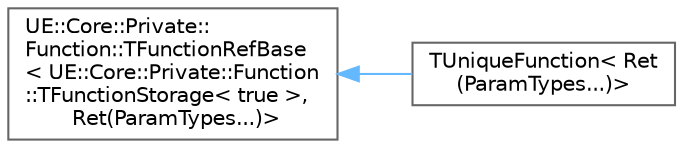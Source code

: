 digraph "Graphical Class Hierarchy"
{
 // INTERACTIVE_SVG=YES
 // LATEX_PDF_SIZE
  bgcolor="transparent";
  edge [fontname=Helvetica,fontsize=10,labelfontname=Helvetica,labelfontsize=10];
  node [fontname=Helvetica,fontsize=10,shape=box,height=0.2,width=0.4];
  rankdir="LR";
  Node0 [id="Node000000",label="UE::Core::Private::\lFunction::TFunctionRefBase\l\< UE::Core::Private::Function\l::TFunctionStorage\< true \>,\l Ret(ParamTypes...)\>",height=0.2,width=0.4,color="grey40", fillcolor="white", style="filled",URL="$da/d87/structUE_1_1Core_1_1Private_1_1Function_1_1TFunctionRefBase.html",tooltip=" "];
  Node0 -> Node1 [id="edge9051_Node000000_Node000001",dir="back",color="steelblue1",style="solid",tooltip=" "];
  Node1 [id="Node000001",label="TUniqueFunction\< Ret\l(ParamTypes...)\>",height=0.2,width=0.4,color="grey40", fillcolor="white", style="filled",URL="$df/d3a/classTUniqueFunction_3_01Ret_07ParamTypes_8_8_8_08_4.html",tooltip="TUniqueFunction<FuncType>"];
}
